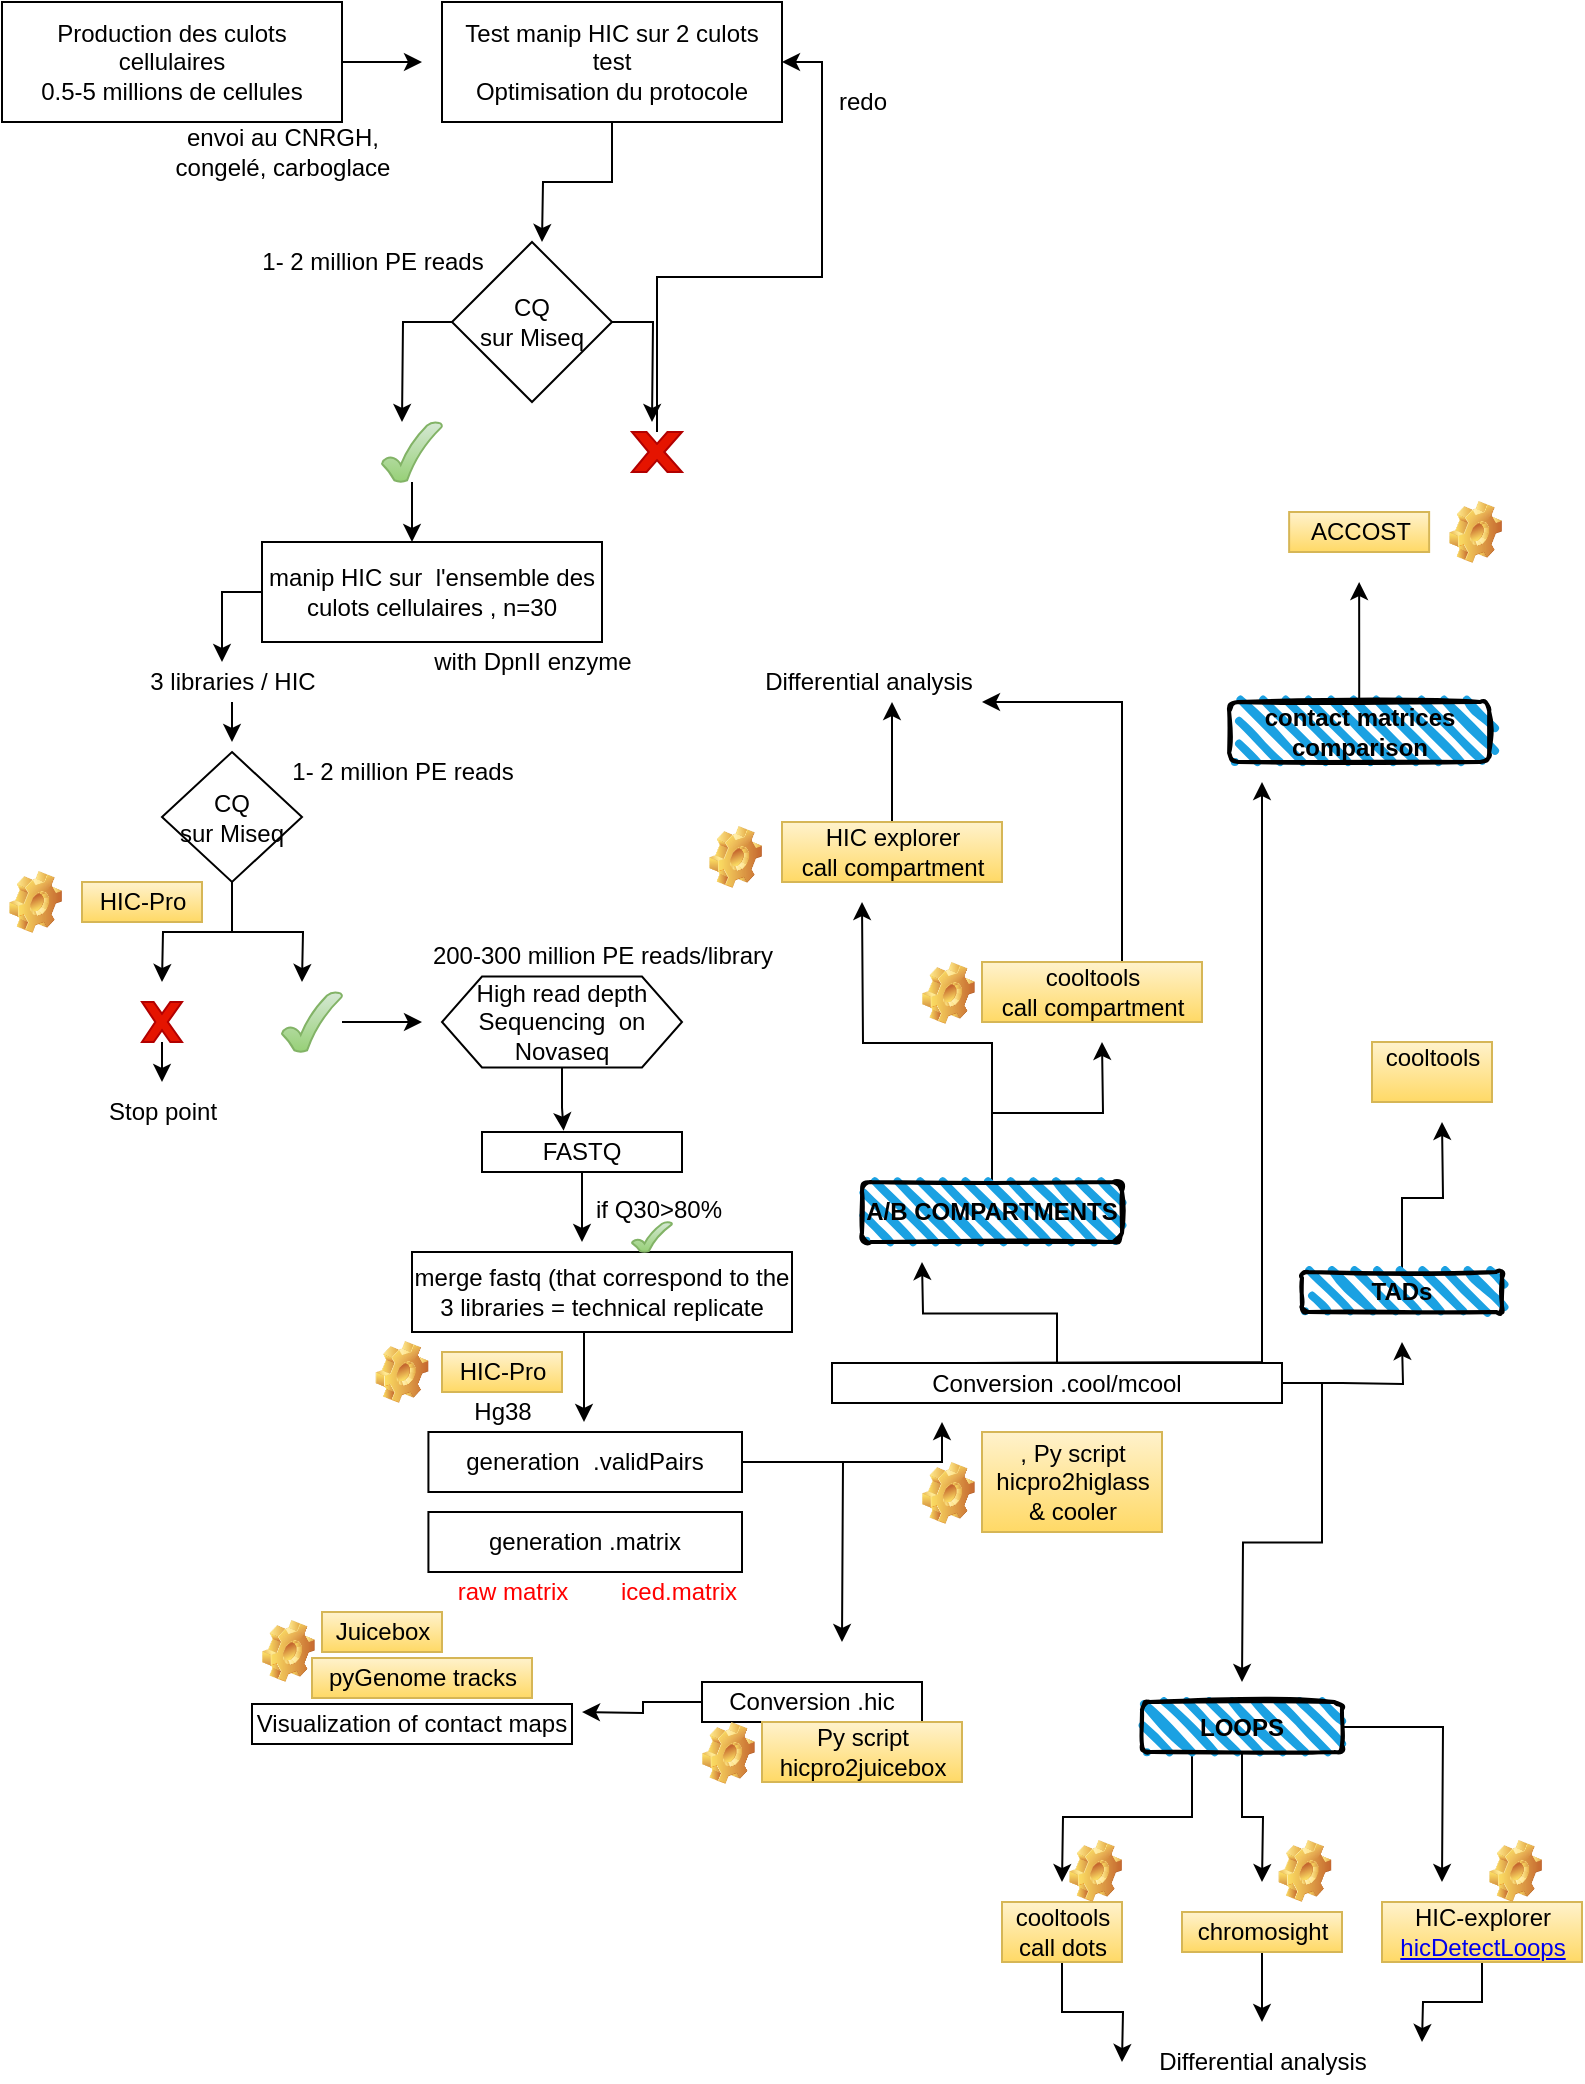 <mxfile version="14.7.6" type="github">
  <diagram id="P1BC1emLwwbueG_iq3B5" name="Page-1">
    <mxGraphModel dx="2150" dy="1298" grid="1" gridSize="10" guides="1" tooltips="1" connect="1" arrows="1" fold="1" page="1" pageScale="1" pageWidth="827" pageHeight="1169" math="0" shadow="0">
      <root>
        <mxCell id="0" />
        <mxCell id="1" parent="0" />
        <mxCell id="BR0gpg7OfZkvVmH7d89o-99" style="edgeStyle=orthogonalEdgeStyle;rounded=0;orthogonalLoop=1;jettySize=auto;html=1;fontColor=#FF0000;" edge="1" parent="1" source="BR0gpg7OfZkvVmH7d89o-2">
          <mxGeometry relative="1" as="geometry">
            <mxPoint x="240" y="40" as="targetPoint" />
          </mxGeometry>
        </mxCell>
        <mxCell id="BR0gpg7OfZkvVmH7d89o-2" value="&lt;div&gt;Production des culots cellulaires&lt;/div&gt;0.5-5 millions de cellules" style="rounded=0;whiteSpace=wrap;html=1;" vertex="1" parent="1">
          <mxGeometry x="30" y="10" width="170" height="60" as="geometry" />
        </mxCell>
        <mxCell id="BR0gpg7OfZkvVmH7d89o-4" value="&lt;div&gt;envoi au CNRGH, &lt;br&gt;&lt;/div&gt;&lt;div&gt;congelé, carboglace&lt;/div&gt;" style="text;html=1;align=center;verticalAlign=middle;resizable=0;points=[];autosize=1;strokeColor=none;" vertex="1" parent="1">
          <mxGeometry x="110" y="70" width="120" height="30" as="geometry" />
        </mxCell>
        <mxCell id="BR0gpg7OfZkvVmH7d89o-10" style="edgeStyle=orthogonalEdgeStyle;rounded=0;orthogonalLoop=1;jettySize=auto;html=1;exitX=0.5;exitY=1;exitDx=0;exitDy=0;" edge="1" parent="1" source="BR0gpg7OfZkvVmH7d89o-8">
          <mxGeometry relative="1" as="geometry">
            <mxPoint x="300" y="130" as="targetPoint" />
          </mxGeometry>
        </mxCell>
        <mxCell id="BR0gpg7OfZkvVmH7d89o-8" value="&lt;div&gt;Test manip HIC sur 2 culots test&lt;/div&gt;&lt;div&gt;Optimisation du protocole&lt;br&gt;&lt;/div&gt;" style="rounded=0;whiteSpace=wrap;html=1;" vertex="1" parent="1">
          <mxGeometry x="250" y="10" width="170" height="60" as="geometry" />
        </mxCell>
        <mxCell id="BR0gpg7OfZkvVmH7d89o-100" style="edgeStyle=orthogonalEdgeStyle;rounded=0;orthogonalLoop=1;jettySize=auto;html=1;fontColor=#FF0000;" edge="1" parent="1" source="BR0gpg7OfZkvVmH7d89o-11">
          <mxGeometry relative="1" as="geometry">
            <mxPoint x="230" y="220" as="targetPoint" />
          </mxGeometry>
        </mxCell>
        <mxCell id="BR0gpg7OfZkvVmH7d89o-102" style="edgeStyle=orthogonalEdgeStyle;rounded=0;orthogonalLoop=1;jettySize=auto;html=1;exitX=1;exitY=0.5;exitDx=0;exitDy=0;fontColor=#FF0000;" edge="1" parent="1" source="BR0gpg7OfZkvVmH7d89o-11">
          <mxGeometry relative="1" as="geometry">
            <mxPoint x="355" y="220" as="targetPoint" />
          </mxGeometry>
        </mxCell>
        <mxCell id="BR0gpg7OfZkvVmH7d89o-11" value="&lt;div&gt;CQ &lt;br&gt;&lt;/div&gt;&lt;div&gt;sur Miseq&lt;/div&gt;" style="rhombus;whiteSpace=wrap;html=1;" vertex="1" parent="1">
          <mxGeometry x="255" y="130" width="80" height="80" as="geometry" />
        </mxCell>
        <mxCell id="BR0gpg7OfZkvVmH7d89o-13" style="edgeStyle=orthogonalEdgeStyle;rounded=0;orthogonalLoop=1;jettySize=auto;html=1;exitX=0.5;exitY=1;exitDx=0;exitDy=0;" edge="1" parent="1" source="BR0gpg7OfZkvVmH7d89o-11" target="BR0gpg7OfZkvVmH7d89o-11">
          <mxGeometry relative="1" as="geometry" />
        </mxCell>
        <mxCell id="BR0gpg7OfZkvVmH7d89o-20" value="redo" style="text;html=1;align=center;verticalAlign=middle;resizable=0;points=[];autosize=1;strokeColor=none;" vertex="1" parent="1">
          <mxGeometry x="440" y="50" width="40" height="20" as="geometry" />
        </mxCell>
        <mxCell id="BR0gpg7OfZkvVmH7d89o-104" style="edgeStyle=orthogonalEdgeStyle;rounded=0;orthogonalLoop=1;jettySize=auto;html=1;exitX=0;exitY=0.5;exitDx=0;exitDy=0;fontColor=#FF0000;" edge="1" parent="1" source="BR0gpg7OfZkvVmH7d89o-22">
          <mxGeometry relative="1" as="geometry">
            <mxPoint x="140" y="340" as="targetPoint" />
            <Array as="points">
              <mxPoint x="140" y="305" />
            </Array>
          </mxGeometry>
        </mxCell>
        <mxCell id="BR0gpg7OfZkvVmH7d89o-22" value="&lt;div&gt;manip HIC sur&amp;nbsp; l&#39;ensemble des culots cellulaires , n=30&lt;br&gt;&lt;/div&gt;" style="rounded=0;whiteSpace=wrap;html=1;" vertex="1" parent="1">
          <mxGeometry x="160" y="280" width="170" height="50" as="geometry" />
        </mxCell>
        <mxCell id="BR0gpg7OfZkvVmH7d89o-110" style="edgeStyle=orthogonalEdgeStyle;rounded=0;orthogonalLoop=1;jettySize=auto;html=1;fontColor=#FF0000;" edge="1" parent="1" source="BR0gpg7OfZkvVmH7d89o-24">
          <mxGeometry relative="1" as="geometry">
            <mxPoint x="110" y="500" as="targetPoint" />
          </mxGeometry>
        </mxCell>
        <mxCell id="BR0gpg7OfZkvVmH7d89o-111" style="edgeStyle=orthogonalEdgeStyle;rounded=0;orthogonalLoop=1;jettySize=auto;html=1;exitX=0.5;exitY=1;exitDx=0;exitDy=0;fontColor=#FF0000;" edge="1" parent="1" source="BR0gpg7OfZkvVmH7d89o-24">
          <mxGeometry relative="1" as="geometry">
            <mxPoint x="180" y="500" as="targetPoint" />
          </mxGeometry>
        </mxCell>
        <mxCell id="BR0gpg7OfZkvVmH7d89o-24" value="&lt;div&gt;CQ &lt;br&gt;&lt;/div&gt;&lt;div&gt;sur Miseq&lt;/div&gt;" style="rhombus;whiteSpace=wrap;html=1;" vertex="1" parent="1">
          <mxGeometry x="110" y="385" width="70" height="65" as="geometry" />
        </mxCell>
        <mxCell id="BR0gpg7OfZkvVmH7d89o-28" value="Stop point" style="text;html=1;align=center;verticalAlign=middle;resizable=0;points=[];autosize=1;strokeColor=none;" vertex="1" parent="1">
          <mxGeometry x="75" y="555" width="70" height="20" as="geometry" />
        </mxCell>
        <mxCell id="BR0gpg7OfZkvVmH7d89o-116" style="edgeStyle=orthogonalEdgeStyle;rounded=0;orthogonalLoop=1;jettySize=auto;html=1;entryX=0.408;entryY=-0.033;entryDx=0;entryDy=0;entryPerimeter=0;fontColor=#FF0000;" edge="1" parent="1" source="BR0gpg7OfZkvVmH7d89o-32" target="BR0gpg7OfZkvVmH7d89o-44">
          <mxGeometry relative="1" as="geometry" />
        </mxCell>
        <mxCell id="BR0gpg7OfZkvVmH7d89o-32" value="High read depth Sequencing&amp;nbsp; on Novaseq" style="shape=hexagon;perimeter=hexagonPerimeter2;whiteSpace=wrap;html=1;fixedSize=1;" vertex="1" parent="1">
          <mxGeometry x="250" y="497.25" width="120" height="45.5" as="geometry" />
        </mxCell>
        <mxCell id="BR0gpg7OfZkvVmH7d89o-34" value="1- 2 million PE reads" style="text;html=1;align=center;verticalAlign=middle;resizable=0;points=[];autosize=1;strokeColor=none;" vertex="1" parent="1">
          <mxGeometry x="170" y="385" width="120" height="20" as="geometry" />
        </mxCell>
        <mxCell id="BR0gpg7OfZkvVmH7d89o-35" value="1- 2 million PE reads" style="text;html=1;align=center;verticalAlign=middle;resizable=0;points=[];autosize=1;strokeColor=none;" vertex="1" parent="1">
          <mxGeometry x="155" y="130" width="120" height="20" as="geometry" />
        </mxCell>
        <mxCell id="BR0gpg7OfZkvVmH7d89o-36" value="200-300 million PE reads/library" style="text;html=1;align=center;verticalAlign=middle;resizable=0;points=[];autosize=1;strokeColor=none;" vertex="1" parent="1">
          <mxGeometry x="240" y="477.25" width="180" height="20" as="geometry" />
        </mxCell>
        <mxCell id="BR0gpg7OfZkvVmH7d89o-107" style="edgeStyle=orthogonalEdgeStyle;rounded=0;orthogonalLoop=1;jettySize=auto;html=1;fontColor=#FF0000;" edge="1" parent="1" source="BR0gpg7OfZkvVmH7d89o-40">
          <mxGeometry relative="1" as="geometry">
            <mxPoint x="145" y="380" as="targetPoint" />
          </mxGeometry>
        </mxCell>
        <mxCell id="BR0gpg7OfZkvVmH7d89o-40" value="3 libraries / HIC " style="text;html=1;align=center;verticalAlign=middle;resizable=0;points=[];autosize=1;strokeColor=none;" vertex="1" parent="1">
          <mxGeometry x="100" y="340" width="90" height="20" as="geometry" />
        </mxCell>
        <mxCell id="BR0gpg7OfZkvVmH7d89o-121" style="edgeStyle=orthogonalEdgeStyle;rounded=0;orthogonalLoop=1;jettySize=auto;html=1;fontColor=#FF0000;" edge="1" parent="1" source="BR0gpg7OfZkvVmH7d89o-44">
          <mxGeometry relative="1" as="geometry">
            <mxPoint x="320" y="630" as="targetPoint" />
          </mxGeometry>
        </mxCell>
        <mxCell id="BR0gpg7OfZkvVmH7d89o-44" value="FASTQ" style="rounded=0;whiteSpace=wrap;html=1;" vertex="1" parent="1">
          <mxGeometry x="270" y="575" width="100" height="20" as="geometry" />
        </mxCell>
        <mxCell id="BR0gpg7OfZkvVmH7d89o-50" value="if Q30&amp;gt;80%" style="text;html=1;align=center;verticalAlign=middle;resizable=0;points=[];autosize=1;strokeColor=none;" vertex="1" parent="1">
          <mxGeometry x="317.5" y="604" width="80" height="20" as="geometry" />
        </mxCell>
        <mxCell id="BR0gpg7OfZkvVmH7d89o-123" style="edgeStyle=orthogonalEdgeStyle;rounded=0;orthogonalLoop=1;jettySize=auto;html=1;fontColor=#FF0000;" edge="1" parent="1">
          <mxGeometry relative="1" as="geometry">
            <mxPoint x="321" y="720" as="targetPoint" />
            <mxPoint x="321" y="675" as="sourcePoint" />
          </mxGeometry>
        </mxCell>
        <mxCell id="BR0gpg7OfZkvVmH7d89o-51" value="merge fastq (that correspond to the 3 libraries = technical replicate" style="rounded=0;whiteSpace=wrap;html=1;" vertex="1" parent="1">
          <mxGeometry x="235" y="635" width="190" height="40" as="geometry" />
        </mxCell>
        <mxCell id="BR0gpg7OfZkvVmH7d89o-126" style="edgeStyle=orthogonalEdgeStyle;rounded=0;orthogonalLoop=1;jettySize=auto;html=1;fontColor=#FF0000;" edge="1" parent="1" source="BR0gpg7OfZkvVmH7d89o-55">
          <mxGeometry relative="1" as="geometry">
            <mxPoint x="450" y="830" as="targetPoint" />
          </mxGeometry>
        </mxCell>
        <mxCell id="BR0gpg7OfZkvVmH7d89o-127" style="edgeStyle=orthogonalEdgeStyle;rounded=0;orthogonalLoop=1;jettySize=auto;html=1;fontColor=#FF0000;" edge="1" parent="1" source="BR0gpg7OfZkvVmH7d89o-55">
          <mxGeometry relative="1" as="geometry">
            <mxPoint x="500" y="720" as="targetPoint" />
            <Array as="points">
              <mxPoint x="500" y="740" />
            </Array>
          </mxGeometry>
        </mxCell>
        <mxCell id="BR0gpg7OfZkvVmH7d89o-55" value="generation&amp;nbsp; .validPairs" style="rounded=0;whiteSpace=wrap;html=1;" vertex="1" parent="1">
          <mxGeometry x="243.21" y="725" width="156.79" height="30" as="geometry" />
        </mxCell>
        <mxCell id="BR0gpg7OfZkvVmH7d89o-64" value="Hg38" style="text;html=1;align=center;verticalAlign=middle;resizable=0;points=[];autosize=1;strokeColor=none;" vertex="1" parent="1">
          <mxGeometry x="260" y="705" width="40" height="20" as="geometry" />
        </mxCell>
        <mxCell id="BR0gpg7OfZkvVmH7d89o-65" value="with DpnII enzyme" style="text;html=1;align=center;verticalAlign=middle;resizable=0;points=[];autosize=1;strokeColor=none;" vertex="1" parent="1">
          <mxGeometry x="240" y="330" width="110" height="20" as="geometry" />
        </mxCell>
        <mxCell id="BR0gpg7OfZkvVmH7d89o-112" style="edgeStyle=orthogonalEdgeStyle;rounded=0;orthogonalLoop=1;jettySize=auto;html=1;fontColor=#FF0000;" edge="1" parent="1" source="BR0gpg7OfZkvVmH7d89o-67">
          <mxGeometry relative="1" as="geometry">
            <mxPoint x="110" y="550" as="targetPoint" />
          </mxGeometry>
        </mxCell>
        <mxCell id="BR0gpg7OfZkvVmH7d89o-67" value="" style="verticalLabelPosition=bottom;verticalAlign=top;html=1;shape=mxgraph.basic.x;labelBackgroundColor=#FF0000;fontColor=#ffffff;fillColor=#e51400;strokeColor=#B20000;" vertex="1" parent="1">
          <mxGeometry x="100" y="510" width="20" height="20" as="geometry" />
        </mxCell>
        <mxCell id="BR0gpg7OfZkvVmH7d89o-113" style="edgeStyle=orthogonalEdgeStyle;rounded=0;orthogonalLoop=1;jettySize=auto;html=1;fontColor=#FF0000;" edge="1" parent="1" source="BR0gpg7OfZkvVmH7d89o-72">
          <mxGeometry relative="1" as="geometry">
            <mxPoint x="240" y="520" as="targetPoint" />
          </mxGeometry>
        </mxCell>
        <mxCell id="BR0gpg7OfZkvVmH7d89o-72" value="" style="verticalLabelPosition=bottom;verticalAlign=top;html=1;shape=mxgraph.basic.tick;labelBackgroundColor=#FF0000;gradientColor=#97d077;fillColor=#d5e8d4;strokeColor=#82b366;" vertex="1" parent="1">
          <mxGeometry x="170" y="505" width="30" height="30" as="geometry" />
        </mxCell>
        <mxCell id="BR0gpg7OfZkvVmH7d89o-101" style="edgeStyle=orthogonalEdgeStyle;rounded=0;orthogonalLoop=1;jettySize=auto;html=1;fontColor=#FF0000;" edge="1" parent="1" source="BR0gpg7OfZkvVmH7d89o-77">
          <mxGeometry relative="1" as="geometry">
            <mxPoint x="235" y="280" as="targetPoint" />
          </mxGeometry>
        </mxCell>
        <mxCell id="BR0gpg7OfZkvVmH7d89o-77" value="" style="verticalLabelPosition=bottom;verticalAlign=top;html=1;shape=mxgraph.basic.tick;labelBackgroundColor=#FF0000;gradientColor=#97d077;fillColor=#d5e8d4;strokeColor=#82b366;" vertex="1" parent="1">
          <mxGeometry x="220" y="220" width="30" height="30" as="geometry" />
        </mxCell>
        <mxCell id="BR0gpg7OfZkvVmH7d89o-103" style="edgeStyle=orthogonalEdgeStyle;rounded=0;orthogonalLoop=1;jettySize=auto;html=1;entryX=1;entryY=0.5;entryDx=0;entryDy=0;fontColor=#FF0000;" edge="1" parent="1" source="BR0gpg7OfZkvVmH7d89o-78" target="BR0gpg7OfZkvVmH7d89o-8">
          <mxGeometry relative="1" as="geometry" />
        </mxCell>
        <mxCell id="BR0gpg7OfZkvVmH7d89o-78" value="" style="verticalLabelPosition=bottom;verticalAlign=top;html=1;shape=mxgraph.basic.x;labelBackgroundColor=#FF0000;fontColor=#ffffff;fillColor=#e51400;strokeColor=#B20000;" vertex="1" parent="1">
          <mxGeometry x="345" y="225" width="25" height="20" as="geometry" />
        </mxCell>
        <mxCell id="BR0gpg7OfZkvVmH7d89o-81" value="generation .matrix" style="rounded=0;whiteSpace=wrap;html=1;" vertex="1" parent="1">
          <mxGeometry x="243.21" y="765" width="156.79" height="30" as="geometry" />
        </mxCell>
        <mxCell id="BR0gpg7OfZkvVmH7d89o-82" value="raw matrix" style="text;html=1;align=center;verticalAlign=middle;resizable=0;points=[];autosize=1;strokeColor=none;fontColor=#FF0000;" vertex="1" parent="1">
          <mxGeometry x="250" y="794.5" width="70" height="20" as="geometry" />
        </mxCell>
        <mxCell id="BR0gpg7OfZkvVmH7d89o-83" value="iced.matrix" style="text;html=1;align=center;verticalAlign=middle;resizable=0;points=[];autosize=1;strokeColor=none;fontColor=#FF0000;" vertex="1" parent="1">
          <mxGeometry x="333.21" y="795" width="70" height="20" as="geometry" />
        </mxCell>
        <mxCell id="BR0gpg7OfZkvVmH7d89o-128" style="edgeStyle=orthogonalEdgeStyle;rounded=0;orthogonalLoop=1;jettySize=auto;html=1;exitX=0;exitY=0.5;exitDx=0;exitDy=0;fontColor=#FF0000;" edge="1" parent="1" source="BR0gpg7OfZkvVmH7d89o-85">
          <mxGeometry relative="1" as="geometry">
            <mxPoint x="320" y="865" as="targetPoint" />
          </mxGeometry>
        </mxCell>
        <mxCell id="BR0gpg7OfZkvVmH7d89o-85" value="Conversion .hic" style="rounded=0;whiteSpace=wrap;html=1;" vertex="1" parent="1">
          <mxGeometry x="380" y="850" width="110" height="20" as="geometry" />
        </mxCell>
        <mxCell id="BR0gpg7OfZkvVmH7d89o-87" value="Visualization of contact maps" style="rounded=0;whiteSpace=wrap;html=1;" vertex="1" parent="1">
          <mxGeometry x="155" y="861" width="160" height="20" as="geometry" />
        </mxCell>
        <mxCell id="BR0gpg7OfZkvVmH7d89o-89" value="" style="shape=image;html=1;verticalLabelPosition=bottom;verticalAlign=top;imageAspect=1;aspect=fixed;image=img/clipart/Gear_128x128.png;labelBackgroundColor=#33FFFF;" vertex="1" parent="1">
          <mxGeometry x="33.57" y="444.5" width="26.43" height="31" as="geometry" />
        </mxCell>
        <mxCell id="BR0gpg7OfZkvVmH7d89o-136" style="edgeStyle=orthogonalEdgeStyle;rounded=0;orthogonalLoop=1;jettySize=auto;html=1;fontColor=#FF0000;" edge="1" parent="1" source="BR0gpg7OfZkvVmH7d89o-92">
          <mxGeometry relative="1" as="geometry">
            <mxPoint x="490" y="640" as="targetPoint" />
          </mxGeometry>
        </mxCell>
        <mxCell id="BR0gpg7OfZkvVmH7d89o-144" style="edgeStyle=orthogonalEdgeStyle;rounded=0;orthogonalLoop=1;jettySize=auto;html=1;exitX=1;exitY=0.5;exitDx=0;exitDy=0;fontColor=#000000;" edge="1" parent="1" source="BR0gpg7OfZkvVmH7d89o-92">
          <mxGeometry relative="1" as="geometry">
            <mxPoint x="650" y="850.0" as="targetPoint" />
          </mxGeometry>
        </mxCell>
        <mxCell id="BR0gpg7OfZkvVmH7d89o-178" style="edgeStyle=orthogonalEdgeStyle;rounded=0;orthogonalLoop=1;jettySize=auto;html=1;fontColor=#000000;" edge="1" parent="1" source="BR0gpg7OfZkvVmH7d89o-92">
          <mxGeometry relative="1" as="geometry">
            <mxPoint x="660" y="400" as="targetPoint" />
            <Array as="points">
              <mxPoint x="515" y="690" />
              <mxPoint x="660" y="690" />
            </Array>
          </mxGeometry>
        </mxCell>
        <mxCell id="BR0gpg7OfZkvVmH7d89o-179" style="edgeStyle=orthogonalEdgeStyle;rounded=0;orthogonalLoop=1;jettySize=auto;html=1;fontColor=#000000;" edge="1" parent="1" source="BR0gpg7OfZkvVmH7d89o-92">
          <mxGeometry relative="1" as="geometry">
            <mxPoint x="730" y="680" as="targetPoint" />
          </mxGeometry>
        </mxCell>
        <mxCell id="BR0gpg7OfZkvVmH7d89o-92" value="Conversion .cool/mcool" style="rounded=0;whiteSpace=wrap;html=1;" vertex="1" parent="1">
          <mxGeometry x="445" y="690.5" width="225" height="20" as="geometry" />
        </mxCell>
        <mxCell id="BR0gpg7OfZkvVmH7d89o-108" value="HIC-Pro" style="text;html=1;align=center;verticalAlign=middle;resizable=0;points=[];autosize=1;strokeColor=#d6b656;gradientColor=#ffd966;fillColor=#fff2cc;" vertex="1" parent="1">
          <mxGeometry x="70" y="450" width="60" height="20" as="geometry" />
        </mxCell>
        <mxCell id="BR0gpg7OfZkvVmH7d89o-122" value="" style="verticalLabelPosition=bottom;verticalAlign=top;html=1;shape=mxgraph.basic.tick;labelBackgroundColor=#FF0000;gradientColor=#97d077;fillColor=#d5e8d4;strokeColor=#82b366;" vertex="1" parent="1">
          <mxGeometry x="345" y="620" width="20" height="15" as="geometry" />
        </mxCell>
        <mxCell id="BR0gpg7OfZkvVmH7d89o-124" value="HIC-Pro" style="text;html=1;align=center;verticalAlign=middle;resizable=0;points=[];autosize=1;strokeColor=#d6b656;gradientColor=#ffd966;fillColor=#fff2cc;" vertex="1" parent="1">
          <mxGeometry x="250" y="685" width="60" height="20" as="geometry" />
        </mxCell>
        <mxCell id="BR0gpg7OfZkvVmH7d89o-125" value="" style="shape=image;html=1;verticalLabelPosition=bottom;verticalAlign=top;imageAspect=1;aspect=fixed;image=img/clipart/Gear_128x128.png;labelBackgroundColor=#33FFFF;" vertex="1" parent="1">
          <mxGeometry x="216.78" y="679.5" width="26.43" height="31" as="geometry" />
        </mxCell>
        <mxCell id="BR0gpg7OfZkvVmH7d89o-129" value="Juicebox" style="text;html=1;align=center;verticalAlign=middle;resizable=0;points=[];autosize=1;strokeColor=#d6b656;gradientColor=#ffd966;fillColor=#fff2cc;" vertex="1" parent="1">
          <mxGeometry x="190" y="815" width="60" height="20" as="geometry" />
        </mxCell>
        <mxCell id="BR0gpg7OfZkvVmH7d89o-130" value="" style="shape=image;html=1;verticalLabelPosition=bottom;verticalAlign=top;imageAspect=1;aspect=fixed;image=img/clipart/Gear_128x128.png;labelBackgroundColor=#33FFFF;" vertex="1" parent="1">
          <mxGeometry x="160" y="819" width="26.43" height="31" as="geometry" />
        </mxCell>
        <mxCell id="BR0gpg7OfZkvVmH7d89o-131" value="" style="shape=image;html=1;verticalLabelPosition=bottom;verticalAlign=top;imageAspect=1;aspect=fixed;image=img/clipart/Gear_128x128.png;labelBackgroundColor=#33FFFF;" vertex="1" parent="1">
          <mxGeometry x="490" y="740" width="26.43" height="31" as="geometry" />
        </mxCell>
        <mxCell id="BR0gpg7OfZkvVmH7d89o-133" value="&lt;div&gt;, Py script&lt;/div&gt;&lt;div&gt;hicpro2higlass &lt;br&gt;&lt;/div&gt;&lt;div&gt;&amp;amp; cooler&lt;/div&gt;" style="text;html=1;align=center;verticalAlign=middle;resizable=0;points=[];autosize=1;strokeColor=#d6b656;gradientColor=#ffd966;fillColor=#fff2cc;" vertex="1" parent="1">
          <mxGeometry x="520" y="725" width="90" height="50" as="geometry" />
        </mxCell>
        <mxCell id="BR0gpg7OfZkvVmH7d89o-134" value="&lt;div&gt;Py script&lt;/div&gt;&lt;div&gt;hicpro2juicebox&lt;br&gt;&lt;/div&gt;" style="text;html=1;align=center;verticalAlign=middle;resizable=0;points=[];autosize=1;strokeColor=#d6b656;gradientColor=#ffd966;fillColor=#fff2cc;" vertex="1" parent="1">
          <mxGeometry x="410" y="870" width="100" height="30" as="geometry" />
        </mxCell>
        <mxCell id="BR0gpg7OfZkvVmH7d89o-135" value="" style="shape=image;html=1;verticalLabelPosition=bottom;verticalAlign=top;imageAspect=1;aspect=fixed;image=img/clipart/Gear_128x128.png;labelBackgroundColor=#33FFFF;" vertex="1" parent="1">
          <mxGeometry x="380" y="870" width="26.43" height="31" as="geometry" />
        </mxCell>
        <mxCell id="BR0gpg7OfZkvVmH7d89o-147" style="edgeStyle=orthogonalEdgeStyle;rounded=0;orthogonalLoop=1;jettySize=auto;html=1;exitX=0.5;exitY=0;exitDx=0;exitDy=0;fontColor=#000000;" edge="1" parent="1" source="BR0gpg7OfZkvVmH7d89o-139">
          <mxGeometry relative="1" as="geometry">
            <mxPoint x="460" y="460" as="targetPoint" />
          </mxGeometry>
        </mxCell>
        <mxCell id="BR0gpg7OfZkvVmH7d89o-148" style="edgeStyle=orthogonalEdgeStyle;rounded=0;orthogonalLoop=1;jettySize=auto;html=1;exitX=0.5;exitY=0;exitDx=0;exitDy=0;fontColor=#000000;" edge="1" parent="1" source="BR0gpg7OfZkvVmH7d89o-139">
          <mxGeometry relative="1" as="geometry">
            <mxPoint x="580" y="530" as="targetPoint" />
          </mxGeometry>
        </mxCell>
        <mxCell id="BR0gpg7OfZkvVmH7d89o-139" value="&lt;font&gt;&lt;span&gt;&lt;font&gt;&lt;span&gt;A/B &lt;/span&gt;&lt;/font&gt;COMPARTMENTS&lt;br&gt;&lt;/span&gt;&lt;/font&gt;" style="rounded=1;whiteSpace=wrap;html=1;strokeWidth=2;fillWeight=4;hachureGap=8;hachureAngle=45;fillColor=#1ba1e2;sketch=1;labelBackgroundColor=none;fontStyle=1" vertex="1" parent="1">
          <mxGeometry x="460" y="600" width="130" height="30" as="geometry" />
        </mxCell>
        <mxCell id="BR0gpg7OfZkvVmH7d89o-160" style="edgeStyle=orthogonalEdgeStyle;rounded=0;orthogonalLoop=1;jettySize=auto;html=1;exitX=0.25;exitY=1;exitDx=0;exitDy=0;fontColor=#000000;" edge="1" parent="1" source="BR0gpg7OfZkvVmH7d89o-140">
          <mxGeometry relative="1" as="geometry">
            <mxPoint x="560" y="950.0" as="targetPoint" />
          </mxGeometry>
        </mxCell>
        <mxCell id="BR0gpg7OfZkvVmH7d89o-161" style="edgeStyle=orthogonalEdgeStyle;rounded=0;orthogonalLoop=1;jettySize=auto;html=1;exitX=0.5;exitY=1;exitDx=0;exitDy=0;fontColor=#000000;" edge="1" parent="1" source="BR0gpg7OfZkvVmH7d89o-140">
          <mxGeometry relative="1" as="geometry">
            <mxPoint x="660" y="950.0" as="targetPoint" />
          </mxGeometry>
        </mxCell>
        <mxCell id="BR0gpg7OfZkvVmH7d89o-162" style="edgeStyle=orthogonalEdgeStyle;rounded=0;orthogonalLoop=1;jettySize=auto;html=1;fontColor=#000000;" edge="1" parent="1" source="BR0gpg7OfZkvVmH7d89o-140">
          <mxGeometry relative="1" as="geometry">
            <mxPoint x="750" y="950.0" as="targetPoint" />
          </mxGeometry>
        </mxCell>
        <mxCell id="BR0gpg7OfZkvVmH7d89o-140" value="LOOPS" style="rounded=1;whiteSpace=wrap;html=1;strokeWidth=2;fillWeight=4;hachureGap=8;hachureAngle=45;fillColor=#1ba1e2;sketch=1;labelBackgroundColor=none;fontStyle=1" vertex="1" parent="1">
          <mxGeometry x="600" y="860" width="100" height="25" as="geometry" />
        </mxCell>
        <mxCell id="BR0gpg7OfZkvVmH7d89o-158" style="edgeStyle=orthogonalEdgeStyle;rounded=0;orthogonalLoop=1;jettySize=auto;html=1;exitX=0.5;exitY=0;exitDx=0;exitDy=0;fontColor=#000000;" edge="1" parent="1" source="BR0gpg7OfZkvVmH7d89o-142">
          <mxGeometry relative="1" as="geometry">
            <mxPoint x="750" y="570" as="targetPoint" />
          </mxGeometry>
        </mxCell>
        <mxCell id="BR0gpg7OfZkvVmH7d89o-142" value="TADs" style="rounded=1;whiteSpace=wrap;html=1;strokeWidth=2;fillWeight=4;hachureGap=8;hachureAngle=45;fillColor=#1ba1e2;sketch=1;labelBackgroundColor=none;fontStyle=1" vertex="1" parent="1">
          <mxGeometry x="680" y="645" width="100" height="20" as="geometry" />
        </mxCell>
        <mxCell id="BR0gpg7OfZkvVmH7d89o-155" style="edgeStyle=orthogonalEdgeStyle;rounded=0;orthogonalLoop=1;jettySize=auto;html=1;fontColor=#000000;" edge="1" parent="1" source="BR0gpg7OfZkvVmH7d89o-149">
          <mxGeometry relative="1" as="geometry">
            <mxPoint x="475" y="360" as="targetPoint" />
          </mxGeometry>
        </mxCell>
        <mxCell id="BR0gpg7OfZkvVmH7d89o-149" value="&lt;div&gt;HIC explorer&lt;/div&gt;&lt;div&gt;call compartment &lt;/div&gt;" style="text;html=1;align=center;verticalAlign=middle;resizable=0;points=[];autosize=1;strokeColor=#d6b656;gradientColor=#ffd966;fillColor=#fff2cc;" vertex="1" parent="1">
          <mxGeometry x="420" y="420" width="110" height="30" as="geometry" />
        </mxCell>
        <mxCell id="BR0gpg7OfZkvVmH7d89o-150" value="" style="shape=image;html=1;verticalLabelPosition=bottom;verticalAlign=top;imageAspect=1;aspect=fixed;image=img/clipart/Gear_128x128.png;labelBackgroundColor=#33FFFF;" vertex="1" parent="1">
          <mxGeometry x="383.57" y="422" width="26.43" height="31" as="geometry" />
        </mxCell>
        <mxCell id="BR0gpg7OfZkvVmH7d89o-156" style="edgeStyle=orthogonalEdgeStyle;rounded=0;orthogonalLoop=1;jettySize=auto;html=1;fontColor=#000000;" edge="1" parent="1" source="BR0gpg7OfZkvVmH7d89o-153">
          <mxGeometry relative="1" as="geometry">
            <mxPoint x="520" y="360" as="targetPoint" />
            <Array as="points">
              <mxPoint x="590" y="360" />
            </Array>
          </mxGeometry>
        </mxCell>
        <mxCell id="BR0gpg7OfZkvVmH7d89o-153" value="&lt;div&gt;cooltools&lt;/div&gt;&lt;div&gt;call compartment&lt;br&gt;&lt;/div&gt;" style="text;html=1;align=center;verticalAlign=middle;resizable=0;points=[];autosize=1;strokeColor=#d6b656;gradientColor=#ffd966;fillColor=#fff2cc;" vertex="1" parent="1">
          <mxGeometry x="520" y="490" width="110" height="30" as="geometry" />
        </mxCell>
        <mxCell id="BR0gpg7OfZkvVmH7d89o-154" value="" style="shape=image;html=1;verticalLabelPosition=bottom;verticalAlign=top;imageAspect=1;aspect=fixed;image=img/clipart/Gear_128x128.png;labelBackgroundColor=#33FFFF;" vertex="1" parent="1">
          <mxGeometry x="490" y="490" width="26.43" height="31" as="geometry" />
        </mxCell>
        <mxCell id="BR0gpg7OfZkvVmH7d89o-157" value="Differential analysis" style="text;html=1;align=center;verticalAlign=middle;resizable=0;points=[];autosize=1;strokeColor=none;fontColor=#000000;" vertex="1" parent="1">
          <mxGeometry x="403.21" y="340" width="120" height="20" as="geometry" />
        </mxCell>
        <mxCell id="BR0gpg7OfZkvVmH7d89o-159" value="&lt;div&gt;cooltools&lt;/div&gt;&lt;div&gt;&lt;br&gt;&lt;/div&gt;" style="text;html=1;align=center;verticalAlign=middle;resizable=0;points=[];autosize=1;strokeColor=#d6b656;gradientColor=#ffd966;fillColor=#fff2cc;" vertex="1" parent="1">
          <mxGeometry x="715" y="530" width="60" height="30" as="geometry" />
        </mxCell>
        <mxCell id="BR0gpg7OfZkvVmH7d89o-174" style="edgeStyle=orthogonalEdgeStyle;rounded=0;orthogonalLoop=1;jettySize=auto;html=1;fontColor=#000000;" edge="1" parent="1" source="BR0gpg7OfZkvVmH7d89o-163">
          <mxGeometry relative="1" as="geometry">
            <mxPoint x="590" y="1040" as="targetPoint" />
          </mxGeometry>
        </mxCell>
        <mxCell id="BR0gpg7OfZkvVmH7d89o-163" value="&lt;div&gt;cooltools&lt;/div&gt;&lt;div&gt;call dots&lt;br&gt;&lt;/div&gt;" style="text;html=1;align=center;verticalAlign=middle;resizable=0;points=[];autosize=1;strokeColor=#d6b656;gradientColor=#ffd966;fillColor=#fff2cc;" vertex="1" parent="1">
          <mxGeometry x="530" y="960" width="60" height="30" as="geometry" />
        </mxCell>
        <mxCell id="BR0gpg7OfZkvVmH7d89o-175" style="edgeStyle=orthogonalEdgeStyle;rounded=0;orthogonalLoop=1;jettySize=auto;html=1;fontColor=#000000;" edge="1" parent="1" source="BR0gpg7OfZkvVmH7d89o-164">
          <mxGeometry relative="1" as="geometry">
            <mxPoint x="660" y="1020" as="targetPoint" />
          </mxGeometry>
        </mxCell>
        <mxCell id="BR0gpg7OfZkvVmH7d89o-164" value="chromosight" style="text;html=1;align=center;verticalAlign=middle;resizable=0;points=[];autosize=1;strokeColor=#d6b656;gradientColor=#ffd966;fillColor=#fff2cc;" vertex="1" parent="1">
          <mxGeometry x="620" y="965" width="80" height="20" as="geometry" />
        </mxCell>
        <mxCell id="BR0gpg7OfZkvVmH7d89o-176" style="edgeStyle=orthogonalEdgeStyle;rounded=0;orthogonalLoop=1;jettySize=auto;html=1;fontColor=#000000;" edge="1" parent="1" source="BR0gpg7OfZkvVmH7d89o-165">
          <mxGeometry relative="1" as="geometry">
            <mxPoint x="740" y="1030" as="targetPoint" />
          </mxGeometry>
        </mxCell>
        <mxCell id="BR0gpg7OfZkvVmH7d89o-165" value="&lt;div&gt;HIC-explorer&lt;/div&gt;&lt;div&gt;&lt;a class=&quot;reference internal&quot; href=&quot;https://hicexplorer.readthedocs.io/en/latest/content/tools/hicDetectLoops.html&quot;&gt;hicDetectLoops&lt;/a&gt;&lt;/div&gt;" style="text;html=1;align=center;verticalAlign=middle;resizable=0;points=[];autosize=1;strokeColor=#d6b656;gradientColor=#ffd966;fillColor=#fff2cc;" vertex="1" parent="1">
          <mxGeometry x="720" y="960" width="100" height="30" as="geometry" />
        </mxCell>
        <mxCell id="BR0gpg7OfZkvVmH7d89o-166" value="" style="shape=image;html=1;verticalLabelPosition=bottom;verticalAlign=top;imageAspect=1;aspect=fixed;image=img/clipart/Gear_128x128.png;labelBackgroundColor=#33FFFF;" vertex="1" parent="1">
          <mxGeometry x="668.21" y="929" width="26.43" height="31" as="geometry" />
        </mxCell>
        <mxCell id="BR0gpg7OfZkvVmH7d89o-170" value="" style="shape=image;html=1;verticalLabelPosition=bottom;verticalAlign=top;imageAspect=1;aspect=fixed;image=img/clipart/Gear_128x128.png;labelBackgroundColor=#33FFFF;" vertex="1" parent="1">
          <mxGeometry x="773.57" y="929" width="26.43" height="31" as="geometry" />
        </mxCell>
        <mxCell id="BR0gpg7OfZkvVmH7d89o-172" value="" style="shape=image;html=1;verticalLabelPosition=bottom;verticalAlign=top;imageAspect=1;aspect=fixed;image=img/clipart/Gear_128x128.png;labelBackgroundColor=#33FFFF;" vertex="1" parent="1">
          <mxGeometry x="563.57" y="929" width="26.43" height="31" as="geometry" />
        </mxCell>
        <mxCell id="BR0gpg7OfZkvVmH7d89o-177" value="Differential analysis" style="text;html=1;align=center;verticalAlign=middle;resizable=0;points=[];autosize=1;strokeColor=none;fontColor=#000000;" vertex="1" parent="1">
          <mxGeometry x="600" y="1030" width="120" height="20" as="geometry" />
        </mxCell>
        <mxCell id="BR0gpg7OfZkvVmH7d89o-181" style="edgeStyle=orthogonalEdgeStyle;rounded=0;orthogonalLoop=1;jettySize=auto;html=1;fontColor=#000000;" edge="1" parent="1" source="BR0gpg7OfZkvVmH7d89o-180">
          <mxGeometry relative="1" as="geometry">
            <mxPoint x="708.57" y="300" as="targetPoint" />
          </mxGeometry>
        </mxCell>
        <mxCell id="BR0gpg7OfZkvVmH7d89o-180" value="contact matrices comparison" style="rounded=1;whiteSpace=wrap;html=1;strokeWidth=2;fillWeight=4;hachureGap=8;hachureAngle=45;fillColor=#1ba1e2;sketch=1;labelBackgroundColor=none;fontStyle=1" vertex="1" parent="1">
          <mxGeometry x="643.57" y="360" width="130" height="30" as="geometry" />
        </mxCell>
        <mxCell id="BR0gpg7OfZkvVmH7d89o-182" value="ACCOST" style="text;html=1;align=center;verticalAlign=middle;resizable=0;points=[];autosize=1;strokeColor=#d6b656;gradientColor=#ffd966;fillColor=#fff2cc;" vertex="1" parent="1">
          <mxGeometry x="673.57" y="265" width="70" height="20" as="geometry" />
        </mxCell>
        <mxCell id="BR0gpg7OfZkvVmH7d89o-183" value="" style="shape=image;html=1;verticalLabelPosition=bottom;verticalAlign=top;imageAspect=1;aspect=fixed;image=img/clipart/Gear_128x128.png;labelBackgroundColor=#33FFFF;" vertex="1" parent="1">
          <mxGeometry x="753.57" y="259.5" width="26.43" height="31" as="geometry" />
        </mxCell>
        <mxCell id="BR0gpg7OfZkvVmH7d89o-185" value="pyGenome tracks" style="text;html=1;align=center;verticalAlign=middle;resizable=0;points=[];autosize=1;strokeColor=#d6b656;gradientColor=#ffd966;fillColor=#fff2cc;" vertex="1" parent="1">
          <mxGeometry x="185" y="838" width="110" height="20" as="geometry" />
        </mxCell>
      </root>
    </mxGraphModel>
  </diagram>
</mxfile>
